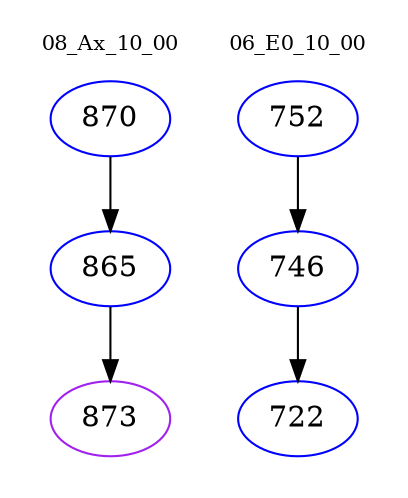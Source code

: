 digraph{
subgraph cluster_0 {
color = white
label = "08_Ax_10_00";
fontsize=10;
T0_870 [label="870", color="blue"]
T0_870 -> T0_865 [color="black"]
T0_865 [label="865", color="blue"]
T0_865 -> T0_873 [color="black"]
T0_873 [label="873", color="purple"]
}
subgraph cluster_1 {
color = white
label = "06_E0_10_00";
fontsize=10;
T1_752 [label="752", color="blue"]
T1_752 -> T1_746 [color="black"]
T1_746 [label="746", color="blue"]
T1_746 -> T1_722 [color="black"]
T1_722 [label="722", color="blue"]
}
}
